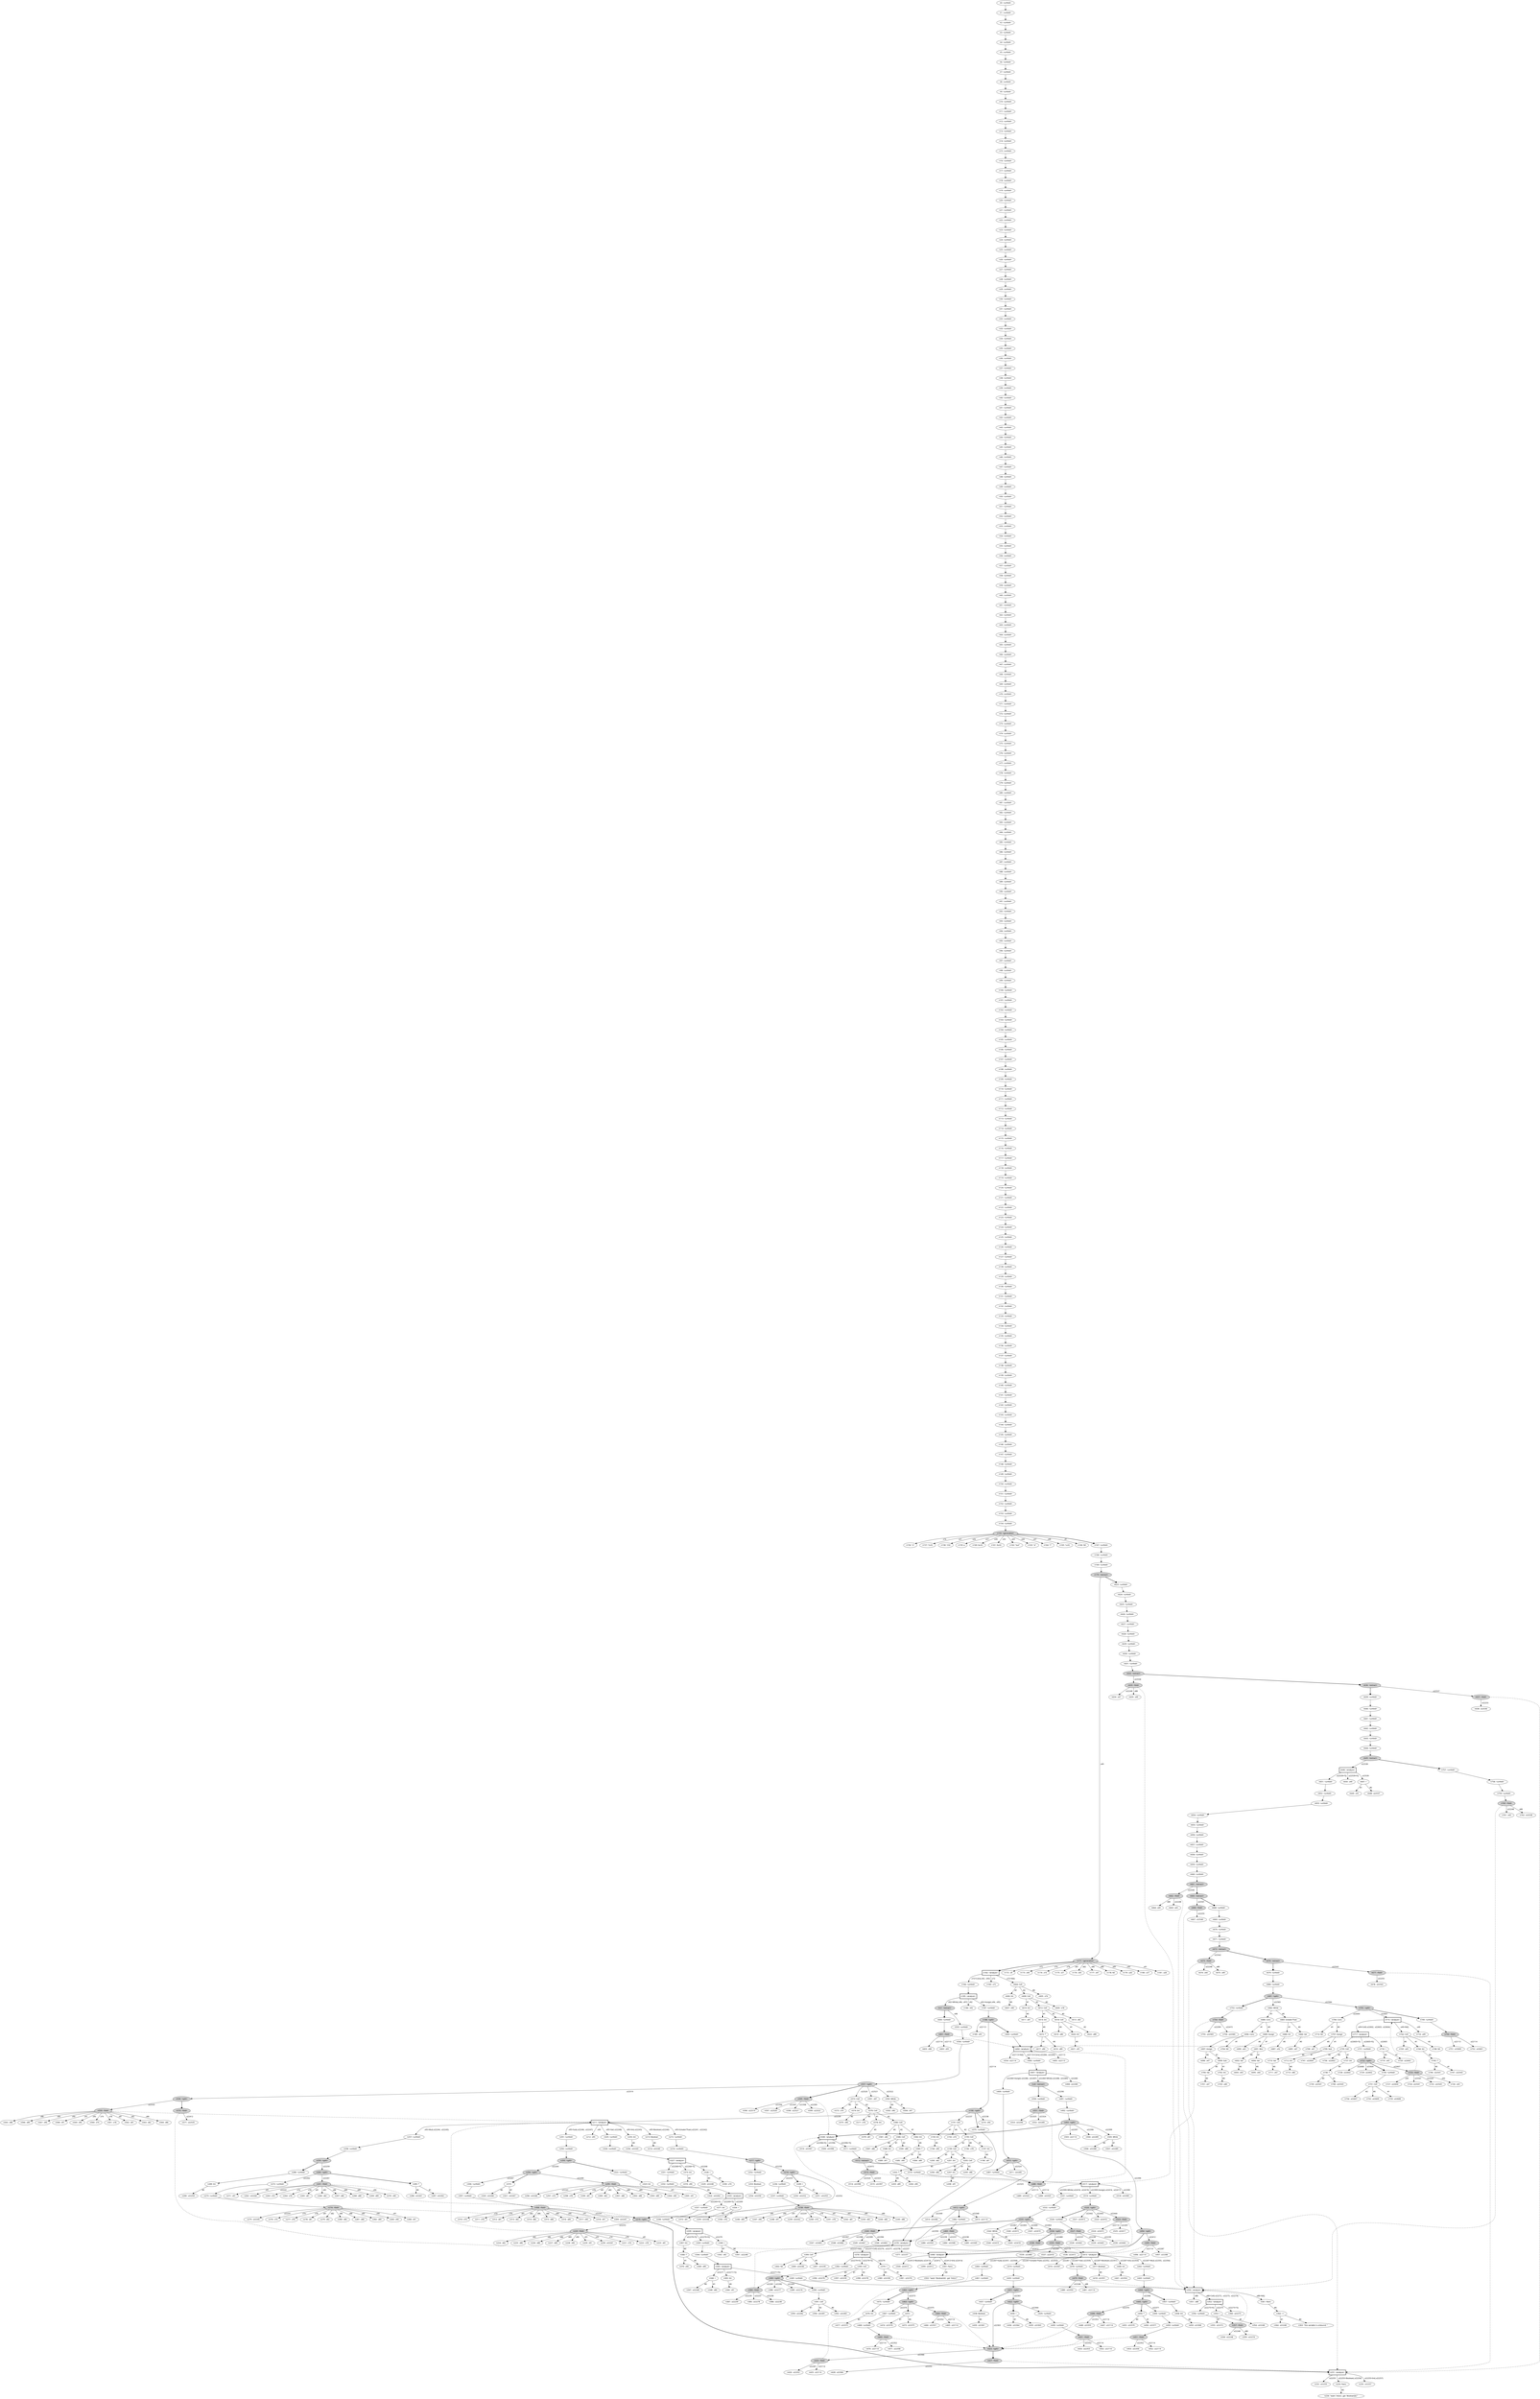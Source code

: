 digraph {
    node [fontname="bold helvetica"];
    edge [fontname="bold helvetica"];
    n0 [label="n0: <unfold>"];
    n1 [label="n1: <unfold>"];
    n0 -> n1;
    n2 [label="n2: <unfold>"];
    n1 -> n2;
    n3 [label="n3: <unfold>"];
    n2 -> n3;
    n4 [label="n4: <unfold>"];
    n3 -> n4;
    n5 [label="n5: <unfold>"];
    n4 -> n5;
    n6 [label="n6: <unfold>"];
    n5 -> n6;
    n7 [label="n7: <unfold>"];
    n6 -> n7;
    n8 [label="n8: <unfold>"];
    n7 -> n8;
    n9 [label="n9: <unfold>"];
    n8 -> n9;
    n10 [label="n10: <unfold>"];
    n9 -> n10;
    n11 [label="n11: <unfold>"];
    n10 -> n11;
    n12 [label="n12: <unfold>"];
    n11 -> n12;
    n13 [label="n13: <unfold>"];
    n12 -> n13;
    n14 [label="n14: <unfold>"];
    n13 -> n14;
    n15 [label="n15: <unfold>"];
    n14 -> n15;
    n16 [label="n16: <unfold>"];
    n15 -> n16;
    n17 [label="n17: <unfold>"];
    n16 -> n17;
    n18 [label="n18: <unfold>"];
    n17 -> n18;
    n19 [label="n19: <unfold>"];
    n18 -> n19;
    n20 [label="n20: <unfold>"];
    n19 -> n20;
    n21 [label="n21: <unfold>"];
    n20 -> n21;
    n22 [label="n22: <unfold>"];
    n21 -> n22;
    n23 [label="n23: <unfold>"];
    n22 -> n23;
    n24 [label="n24: <unfold>"];
    n23 -> n24;
    n25 [label="n25: <unfold>"];
    n24 -> n25;
    n26 [label="n26: <unfold>"];
    n25 -> n26;
    n27 [label="n27: <unfold>"];
    n26 -> n27;
    n28 [label="n28: <unfold>"];
    n27 -> n28;
    n29 [label="n29: <unfold>"];
    n28 -> n29;
    n30 [label="n30: <unfold>"];
    n29 -> n30;
    n31 [label="n31: <unfold>"];
    n30 -> n31;
    n32 [label="n32: <unfold>"];
    n31 -> n32;
    n33 [label="n33: <unfold>"];
    n32 -> n33;
    n34 [label="n34: <unfold>"];
    n33 -> n34;
    n35 [label="n35: <unfold>"];
    n34 -> n35;
    n36 [label="n36: <unfold>"];
    n35 -> n36;
    n37 [label="n37: <unfold>"];
    n36 -> n37;
    n38 [label="n38: <unfold>"];
    n37 -> n38;
    n39 [label="n39: <unfold>"];
    n38 -> n39;
    n40 [label="n40: <unfold>"];
    n39 -> n40;
    n41 [label="n41: <unfold>"];
    n40 -> n41;
    n42 [label="n42: <unfold>"];
    n41 -> n42;
    n43 [label="n43: <unfold>"];
    n42 -> n43;
    n44 [label="n44: <unfold>"];
    n43 -> n44;
    n45 [label="n45: <unfold>"];
    n44 -> n45;
    n46 [label="n46: <unfold>"];
    n45 -> n46;
    n47 [label="n47: <unfold>"];
    n46 -> n47;
    n48 [label="n48: <unfold>"];
    n47 -> n48;
    n49 [label="n49: <unfold>"];
    n48 -> n49;
    n50 [label="n50: <unfold>"];
    n49 -> n50;
    n51 [label="n51: <unfold>"];
    n50 -> n51;
    n52 [label="n52: <unfold>"];
    n51 -> n52;
    n53 [label="n53: <unfold>"];
    n52 -> n53;
    n54 [label="n54: <unfold>"];
    n53 -> n54;
    n55 [label="n55: <unfold>"];
    n54 -> n55;
    n56 [label="n56: <unfold>"];
    n55 -> n56;
    n57 [label="n57: <unfold>"];
    n56 -> n57;
    n58 [label="n58: <unfold>"];
    n57 -> n58;
    n59 [label="n59: <unfold>"];
    n58 -> n59;
    n60 [label="n60: <unfold>"];
    n59 -> n60;
    n61 [label="n61: <unfold>"];
    n60 -> n61;
    n62 [label="n62: <unfold>"];
    n61 -> n62;
    n63 [label="n63: <unfold>"];
    n62 -> n63;
    n64 [label="n64: <unfold>"];
    n63 -> n64;
    n65 [label="n65: <unfold>"];
    n64 -> n65;
    n66 [label="n66: <unfold>"];
    n65 -> n66;
    n67 [label="n67: <unfold>"];
    n66 -> n67;
    n68 [label="n68: <unfold>"];
    n67 -> n68;
    n69 [label="n69: <unfold>"];
    n68 -> n69;
    n70 [label="n70: <unfold>"];
    n69 -> n70;
    n71 [label="n71: <unfold>"];
    n70 -> n71;
    n72 [label="n72: <unfold>"];
    n71 -> n72;
    n73 [label="n73: <unfold>"];
    n72 -> n73;
    n74 [label="n74: <unfold>"];
    n73 -> n74;
    n75 [label="n75: <unfold>"];
    n74 -> n75;
    n76 [label="n76: <unfold>"];
    n75 -> n76;
    n77 [label="n77: <unfold>"];
    n76 -> n77;
    n78 [label="n78: <unfold>"];
    n77 -> n78;
    n79 [label="n79: <unfold>"];
    n78 -> n79;
    n80 [label="n80: <unfold>"];
    n79 -> n80;
    n81 [label="n81: <unfold>"];
    n80 -> n81;
    n82 [label="n82: <unfold>"];
    n81 -> n82;
    n83 [label="n83: <unfold>"];
    n82 -> n83;
    n84 [label="n84: <unfold>"];
    n83 -> n84;
    n85 [label="n85: <unfold>"];
    n84 -> n85;
    n86 [label="n86: <unfold>"];
    n85 -> n86;
    n87 [label="n87: <unfold>"];
    n86 -> n87;
    n88 [label="n88: <unfold>"];
    n87 -> n88;
    n89 [label="n89: <unfold>"];
    n88 -> n89;
    n90 [label="n90: <unfold>"];
    n89 -> n90;
    n91 [label="n91: <unfold>"];
    n90 -> n91;
    n92 [label="n92: <unfold>"];
    n91 -> n92;
    n93 [label="n93: <unfold>"];
    n92 -> n93;
    n94 [label="n94: <unfold>"];
    n93 -> n94;
    n95 [label="n95: <unfold>"];
    n94 -> n95;
    n96 [label="n96: <unfold>"];
    n95 -> n96;
    n97 [label="n97: <unfold>"];
    n96 -> n97;
    n98 [label="n98: <unfold>"];
    n97 -> n98;
    n99 [label="n99: <unfold>"];
    n98 -> n99;
    n100 [label="n100: <unfold>"];
    n99 -> n100;
    n101 [label="n101: <unfold>"];
    n100 -> n101;
    n102 [label="n102: <unfold>"];
    n101 -> n102;
    n103 [label="n103: <unfold>"];
    n102 -> n103;
    n104 [label="n104: <unfold>"];
    n103 -> n104;
    n105 [label="n105: <unfold>"];
    n104 -> n105;
    n106 [label="n106: <unfold>"];
    n105 -> n106;
    n107 [label="n107: <unfold>"];
    n106 -> n107;
    n108 [label="n108: <unfold>"];
    n107 -> n108;
    n109 [label="n109: <unfold>"];
    n108 -> n109;
    n110 [label="n110: <unfold>"];
    n109 -> n110;
    n111 [label="n111: <unfold>"];
    n110 -> n111;
    n112 [label="n112: <unfold>"];
    n111 -> n112;
    n113 [label="n113: <unfold>"];
    n112 -> n113;
    n114 [label="n114: <unfold>"];
    n113 -> n114;
    n115 [label="n115: <unfold>"];
    n114 -> n115;
    n116 [label="n116: <unfold>"];
    n115 -> n116;
    n117 [label="n117: <unfold>"];
    n116 -> n117;
    n118 [label="n118: <unfold>"];
    n117 -> n118;
    n119 [label="n119: <unfold>"];
    n118 -> n119;
    n120 [label="n120: <unfold>"];
    n119 -> n120;
    n121 [label="n121: <unfold>"];
    n120 -> n121;
    n122 [label="n122: <unfold>"];
    n121 -> n122;
    n123 [label="n123: <unfold>"];
    n122 -> n123;
    n124 [label="n124: <unfold>"];
    n123 -> n124;
    n125 [label="n125: <unfold>"];
    n124 -> n125;
    n126 [label="n126: <unfold>"];
    n125 -> n126;
    n127 [label="n127: <unfold>"];
    n126 -> n127;
    n128 [label="n128: <unfold>"];
    n127 -> n128;
    n129 [label="n129: <unfold>"];
    n128 -> n129;
    n130 [label="n130: <unfold>"];
    n129 -> n130;
    n131 [label="n131: <unfold>"];
    n130 -> n131;
    n132 [label="n132: <unfold>"];
    n131 -> n132;
    n133 [label="n133: <unfold>"];
    n132 -> n133;
    n134 [label="n134: <unfold>"];
    n133 -> n134;
    n135 [label="n135: <unfold>"];
    n134 -> n135;
    n136 [label="n136: <unfold>"];
    n135 -> n136;
    n137 [label="n137: <unfold>"];
    n136 -> n137;
    n138 [label="n138: <unfold>"];
    n137 -> n138;
    n139 [label="n139: <unfold>"];
    n138 -> n139;
    n140 [label="n140: <unfold>"];
    n139 -> n140;
    n141 [label="n141: <unfold>"];
    n140 -> n141;
    n142 [label="n142: <unfold>"];
    n141 -> n142;
    n143 [label="n143: <unfold>"];
    n142 -> n143;
    n144 [label="n144: <unfold>"];
    n143 -> n144;
    n145 [label="n145: <unfold>"];
    n144 -> n145;
    n146 [label="n146: <unfold>"];
    n145 -> n146;
    n147 [label="n147: <unfold>"];
    n146 -> n147;
    n148 [label="n148: <unfold>"];
    n147 -> n148;
    n149 [label="n149: <unfold>"];
    n148 -> n149;
    n150 [label="n150: <unfold>"];
    n149 -> n150;
    n151 [label="n151: <unfold>"];
    n150 -> n151;
    n152 [label="n152: <unfold>"];
    n151 -> n152;
    n153 [label="n153: <unfold>"];
    n152 -> n153;
    n154 [label="n154: <unfold>"];
    n153 -> n154;
    n155 [label="n155: <generalize>"] [style=filled];
    n154 -> n155;
    n156 [label="n156: \"x\""];
    n155 -> n156 [label=" .v16 "];
    n157 [label="n157: 7u32"];
    n155 -> n157 [label=" .v21 "];
    n158 [label="n158: 1i32"];
    n155 -> n158 [label=" .v26 "];
    n159 [label="n159: a"];
    n155 -> n159 [label=" .v27 "];
    n160 [label="n160: 6u32"];
    n155 -> n160 [label=" .v28 "];
    n161 [label="n161: 0u32"];
    n155 -> n161 [label=" .v32 "];
    n162 [label="n162: \"out\""];
    n155 -> n162 [label=" .v43 "];
    n163 [label="n163: \"a\""];
    n155 -> n163 [label=" .v44 "];
    n164 [label="n164: \"i\""];
    n155 -> n164 [label=" .v47 "];
    n165 [label="n165: 1u32"];
    n155 -> n165 [label=" .v48 "];
    n166 [label="n166: Nil"];
    n155 -> n166 [label=" .v9 "];
    n167 [label="n167: <unfold>"];
    n155 -> n167 [penwidth=1.7 arrowhead=dot];
    n168 [label="n168: <unfold>"];
    n167 -> n168;
    n169 [label="n169: <unfold>"];
    n168 -> n169;
    n170 [label="n170: <extract>"] [style=filled];
    n169 -> n170;
    n171 [label="n171: <generalize>"] [style=filled];
    n170 -> n171 [label=" .v49 "];
    n172 [label="n172: .v9"];
    n171 -> n172 [label=" .v72 "];
    n173 [label="n173: .v44"];
    n171 -> n173 [label=" .v74 "];
    n174 [label="n174: .v16"];
    n171 -> n174 [label=" .v78 "];
    n175 [label="n175: .v21"];
    n171 -> n175 [label=" .v81 "];
    n176 [label="n176: .v43"];
    n171 -> n176 [label=" .v82 "];
    n177 [label="n177: .v47"];
    n171 -> n177 [label=" .v86 "];
    n178 [label="n178: Nil"];
    n171 -> n178 [label=" .v88 "];
    n179 [label="n179: .v26"];
    n171 -> n179 [label=" .v89 "];
    n180 [label="n180: .v27"];
    n171 -> n180 [label=" .v90 "];
    n181 [label="n181: .v28"];
    n171 -> n181 [label=" .v91 "];
    n182 [label="n182: <analyze>"] [shape=box style=bold];
    n171 -> n182 [penwidth=1.7 arrowhead=dot];
    n183 [label="n183: .v72"];
    n182 -> n183 [label=" .v72 "];
    n184 [label="n184: <unfold>"];
    n182 -> n184 [label=" .v72=Cons(.v92, .v93) "];
    n185 [label="n185: <analyze>"] [shape=box style=bold];
    n184 -> n185;
    n186 [label="n186: .v92"];
    n185 -> n186 [label=" .v92 "];
    n187 [label="n187: <unfold>"];
    n185 -> n187 [label=" .v92=Assign(.v94, .v95) "];
    n188 [label="n188: <split>"] [style=filled];
    n187 -> n188;
    n189 [label="n189: .v93"];
    n188 -> n189 [label=" .v22113 "];
    n190 [label="n190: <split>"] [style=filled];
    n188 -> n190 [label=" .v22114 "];
    n191 [label="n191: Cell"];
    n190 -> n191 [label=" .v22237 "];
    n192 [label="n192: .v74"];
    n191 -> n192 [label=" #0 "];
    n193 [label="n193: Int"];
    n191 -> n193 [label=" #1 "];
    n194 [label="n194: .v90"];
    n193 -> n194 [label=" #0 "];
    n195 [label="n195: Cell"];
    n191 -> n195 [label=" #2 "];
    n196 [label="n196: .v78"];
    n195 -> n196 [label=" #0 "];
    n197 [label="n197: Int"];
    n195 -> n197 [label=" #1 "];
    n198 [label="n198: .v81"];
    n197 -> n198 [label=" #0 "];
    n199 [label="n199: Cell"];
    n195 -> n199 [label=" #2 "];
    n200 [label="n200: .v82"];
    n199 -> n200 [label=" #0 "];
    n201 [label="n201: Int"];
    n199 -> n201 [label=" #1 "];
    n202 [label="n202: *"];
    n201 -> n202 [label=" #0 "];
    n203 [label="n203: .v89"];
    n202 -> n203 [label=" #0 "];
    n204 [label="n204: .v90"];
    n202 -> n204 [label=" #1 "];
    n205 [label="n205: Cell"];
    n199 -> n205 [label=" #2 "];
    n206 [label="n206: .v86"];
    n205 -> n206 [label=" #0 "];
    n207 [label="n207: Int"];
    n205 -> n207 [label=" #1 "];
    n208 [label="n208: .v91"];
    n207 -> n208 [label=" #0 "];
    n209 [label="n209: .v88"];
    n205 -> n209 [label=" #2 "];
    n210 [label="n210: .v94"];
    n190 -> n210 [label=" .v22238 "];
    n211 [label="n211: <analyze>"] [shape=box style=bold];
    n190 -> n211 [label=" .v22239 "];
    n212 [label="n212: .v95"];
    n211 -> n212 [label=" .v95 "];
    n213 [label="n213: Boolean"];
    n211 -> n213 [label=" .v95=Boolean(.v22240) "];
    n214 [label="n214: .v22240"];
    n213 -> n214 [label=" #0 "];
    n215 [label="n215: <unfold>"];
    n211 -> n215 [label=" .v95=GreaterThan(.v22241, .v22242) "];
    n216 [label="n216: <unfold>"];
    n215 -> n216;
    n217 [label="n217: <split>"] [style=filled];
    n216 -> n217;
    n218 [label="n218: <split>"] [style=filled];
    n217 -> n218 [label=" .v22250 "];
    n219 [label="n219: <split>"] [style=filled];
    n218 -> n219 [label=" .v22252 "];
    n220 [label="n220: <fold>"] [style=filled];
    n219 -> n220 [label=" .v22255 "];
    n220 -> n211 [style=dashed];
    n221 [label="n221: .v74"];
    n220 -> n221 [label=" .v74 "];
    n222 [label="n222: .v78"];
    n220 -> n222 [label=" .v78 "];
    n223 [label="n223: .v81"];
    n220 -> n223 [label=" .v81 "];
    n224 [label="n224: .v82"];
    n220 -> n224 [label=" .v82 "];
    n225 [label="n225: .v86"];
    n220 -> n225 [label=" .v86 "];
    n226 [label="n226: .v88"];
    n220 -> n226 [label=" .v88 "];
    n227 [label="n227: .v89"];
    n220 -> n227 [label=" .v89 "];
    n228 [label="n228: .v90"];
    n220 -> n228 [label=" .v90 "];
    n229 [label="n229: .v91"];
    n220 -> n229 [label=" .v91 "];
    n230 [label="n230: .v22241"];
    n220 -> n230 [label=" .v95 "];
    n231 [label="n231: <analyze>"] [shape=box style=bold];
    n219 -> n231 [penwidth=1.7 arrowhead=dot];
    n232 [label="n232: .v22255"];
    n231 -> n232 [label=" .v22255 "];
    n233 [label="n233: Panic"];
    n231 -> n233 [label=" .v22255=Boolean(.v22256) "];
    n234 [label="n234: \"want `Int(n)`, got `Boolean(b)`\""];
    n233 -> n234 [label=" #0 "];
    n235 [label="n235: .v22257"];
    n231 -> n235 [label=" .v22255=Int(.v22257) "];
    n236 [label="n236: <unfold>"];
    n218 -> n236 [label=" .v22253 "];
    n237 [label="n237: <unfold>"];
    n236 -> n237;
    n238 [label="n238: <fold>"] [style=filled];
    n237 -> n238;
    n238 -> n219 [style=dashed];
    n239 [label="n239: .v22242"];
    n238 -> n239 [label=" .v22241 "];
    n240 [label="n240: .v74"];
    n238 -> n240 [label=" .v74 "];
    n241 [label="n241: .v78"];
    n238 -> n241 [label=" .v78 "];
    n242 [label="n242: .v81"];
    n238 -> n242 [label=" .v81 "];
    n243 [label="n243: .v82"];
    n238 -> n243 [label=" .v82 "];
    n244 [label="n244: .v86"];
    n238 -> n244 [label=" .v86 "];
    n245 [label="n245: .v88"];
    n238 -> n245 [label=" .v88 "];
    n246 [label="n246: .v89"];
    n238 -> n246 [label=" .v89 "];
    n247 [label="n247: .v90"];
    n238 -> n247 [label=" .v90 "];
    n248 [label="n248: .v91"];
    n238 -> n248 [label=" .v91 "];
    n249 [label="n249: >"];
    n218 -> n249 [penwidth=1.7 arrowhead=dot];
    n250 [label="n250: .v22252"];
    n249 -> n250 [label=" #0 "];
    n251 [label="n251: .v22253"];
    n249 -> n251 [label=" #1 "];
    n252 [label="n252: <unfold>"];
    n217 -> n252 [penwidth=1.7 arrowhead=dot];
    n253 [label="n253: Boolean"];
    n252 -> n253;
    n254 [label="n254: .v22250"];
    n253 -> n254 [label=" #0 "];
    n255 [label="n255: Int"];
    n211 -> n255 [label=" .v95=Int(.v22243) "];
    n256 [label="n256: .v22243"];
    n255 -> n256 [label=" #0 "];
    n257 [label="n257: <unfold>"];
    n211 -> n257 [label=" .v95=Mul(.v22244, .v22245) "];
    n258 [label="n258: <unfold>"];
    n257 -> n258;
    n259 [label="n259: <split>"] [style=filled];
    n258 -> n259;
    n260 [label="n260: <split>"] [style=filled];
    n259 -> n260 [label=" .v22259 "];
    n261 [label="n261: <fold>"] [style=filled];
    n260 -> n261 [label=" .v22261 "];
    n261 -> n219 [style=dashed];
    n262 [label="n262: .v22244"];
    n261 -> n262 [label=" .v22241 "];
    n263 [label="n263: .v74"];
    n261 -> n263 [label=" .v74 "];
    n264 [label="n264: .v78"];
    n261 -> n264 [label=" .v78 "];
    n265 [label="n265: .v81"];
    n261 -> n265 [label=" .v81 "];
    n266 [label="n266: .v82"];
    n261 -> n266 [label=" .v82 "];
    n267 [label="n267: .v86"];
    n261 -> n267 [label=" .v86 "];
    n268 [label="n268: .v88"];
    n261 -> n268 [label=" .v88 "];
    n269 [label="n269: .v89"];
    n261 -> n269 [label=" .v89 "];
    n270 [label="n270: .v90"];
    n261 -> n270 [label=" .v90 "];
    n271 [label="n271: .v91"];
    n261 -> n271 [label=" .v91 "];
    n272 [label="n272: <unfold>"];
    n260 -> n272 [label=" .v22262 "];
    n273 [label="n273: <unfold>"];
    n272 -> n273;
    n274 [label="n274: <fold>"] [style=filled];
    n273 -> n274;
    n274 -> n219 [style=dashed];
    n275 [label="n275: .v22245"];
    n274 -> n275 [label=" .v22241 "];
    n276 [label="n276: .v74"];
    n274 -> n276 [label=" .v74 "];
    n277 [label="n277: .v78"];
    n274 -> n277 [label=" .v78 "];
    n278 [label="n278: .v81"];
    n274 -> n278 [label=" .v81 "];
    n279 [label="n279: .v82"];
    n274 -> n279 [label=" .v82 "];
    n280 [label="n280: .v86"];
    n274 -> n280 [label=" .v86 "];
    n281 [label="n281: .v88"];
    n274 -> n281 [label=" .v88 "];
    n282 [label="n282: .v89"];
    n274 -> n282 [label=" .v89 "];
    n283 [label="n283: .v90"];
    n274 -> n283 [label=" .v90 "];
    n284 [label="n284: .v91"];
    n274 -> n284 [label=" .v91 "];
    n285 [label="n285: *"];
    n260 -> n285 [penwidth=1.7 arrowhead=dot];
    n286 [label="n286: .v22261"];
    n285 -> n286 [label=" #0 "];
    n287 [label="n287: .v22262"];
    n285 -> n287 [label=" #1 "];
    n288 [label="n288: <unfold>"];
    n259 -> n288 [penwidth=1.7 arrowhead=dot];
    n289 [label="n289: Int"];
    n288 -> n289;
    n290 [label="n290: .v22259"];
    n289 -> n290 [label=" #0 "];
    n291 [label="n291: <unfold>"];
    n211 -> n291 [label=" .v95=Sub(.v22246, .v22247) "];
    n292 [label="n292: <unfold>"];
    n291 -> n292;
    n293 [label="n293: <split>"] [style=filled];
    n292 -> n293;
    n294 [label="n294: <split>"] [style=filled];
    n293 -> n294 [label=" .v22264 "];
    n295 [label="n295: <fold>"] [style=filled];
    n294 -> n295 [label=" .v22266 "];
    n295 -> n219 [style=dashed];
    n296 [label="n296: .v22246"];
    n295 -> n296 [label=" .v22241 "];
    n297 [label="n297: .v74"];
    n295 -> n297 [label=" .v74 "];
    n298 [label="n298: .v78"];
    n295 -> n298 [label=" .v78 "];
    n299 [label="n299: .v81"];
    n295 -> n299 [label=" .v81 "];
    n300 [label="n300: .v82"];
    n295 -> n300 [label=" .v82 "];
    n301 [label="n301: .v86"];
    n295 -> n301 [label=" .v86 "];
    n302 [label="n302: .v88"];
    n295 -> n302 [label=" .v88 "];
    n303 [label="n303: .v89"];
    n295 -> n303 [label=" .v89 "];
    n304 [label="n304: .v90"];
    n295 -> n304 [label=" .v90 "];
    n305 [label="n305: .v91"];
    n295 -> n305 [label=" .v91 "];
    n306 [label="n306: <unfold>"];
    n294 -> n306 [label=" .v22267 "];
    n307 [label="n307: <unfold>"];
    n306 -> n307;
    n308 [label="n308: <fold>"] [style=filled];
    n307 -> n308;
    n308 -> n219 [style=dashed];
    n309 [label="n309: .v22247"];
    n308 -> n309 [label=" .v22241 "];
    n310 [label="n310: .v74"];
    n308 -> n310 [label=" .v74 "];
    n311 [label="n311: .v78"];
    n308 -> n311 [label=" .v78 "];
    n312 [label="n312: .v81"];
    n308 -> n312 [label=" .v81 "];
    n313 [label="n313: .v82"];
    n308 -> n313 [label=" .v82 "];
    n314 [label="n314: .v86"];
    n308 -> n314 [label=" .v86 "];
    n315 [label="n315: .v88"];
    n308 -> n315 [label=" .v88 "];
    n316 [label="n316: .v89"];
    n308 -> n316 [label=" .v89 "];
    n317 [label="n317: .v90"];
    n308 -> n317 [label=" .v90 "];
    n318 [label="n318: .v91"];
    n308 -> n318 [label=" .v91 "];
    n319 [label="n319: -"];
    n294 -> n319 [penwidth=1.7 arrowhead=dot];
    n320 [label="n320: .v22266"];
    n319 -> n320 [label=" #0 "];
    n321 [label="n321: .v22267"];
    n319 -> n321 [label=" #1 "];
    n322 [label="n322: <unfold>"];
    n293 -> n322 [penwidth=1.7 arrowhead=dot];
    n323 [label="n323: Int"];
    n322 -> n323;
    n324 [label="n324: .v22264"];
    n323 -> n324 [label=" #0 "];
    n325 [label="n325: <unfold>"];
    n211 -> n325 [label=" .v95=Var(.v22248) "];
    n326 [label="n326: <unfold>"];
    n325 -> n326;
    n327 [label="n327: <analyze>"] [shape=box style=bold];
    n326 -> n327;
    n328 [label="n328: ="];
    n327 -> n328 [label=" .v22268 "];
    n329 [label="n329: .v22248"];
    n328 -> n329 [label=" #0 "];
    n330 [label="n330: .v74"];
    n328 -> n330 [label=" #1 "];
    n331 [label="n331: <unfold>"];
    n327 -> n331 [label=" .v22268=F() "];
    n332 [label="n332: <unfold>"];
    n331 -> n332;
    n333 [label="n333: <analyze>"] [shape=box style=bold];
    n332 -> n333;
    n334 [label="n334: ="];
    n333 -> n334 [label=" .v22269 "];
    n335 [label="n335: .v22248"];
    n334 -> n335 [label=" #0 "];
    n336 [label="n336: .v78"];
    n334 -> n336 [label=" #1 "];
    n337 [label="n337: <unfold>"];
    n333 -> n337 [label=" .v22269=F() "];
    n338 [label="n338: <unfold>"];
    n337 -> n338;
    n339 [label="n339: <analyze>"] [shape=box style=bold];
    n338 -> n339;
    n340 [label="n340: ="];
    n339 -> n340 [label=" .v22270 "];
    n341 [label="n341: .v22248"];
    n340 -> n341 [label=" #0 "];
    n342 [label="n342: .v82"];
    n340 -> n342 [label=" #1 "];
    n343 [label="n343: <unfold>"];
    n339 -> n343 [label=" .v22270=F() "];
    n344 [label="n344: <unfold>"];
    n343 -> n344;
    n345 [label="n345: <analyze>"] [shape=box style=bold];
    n344 -> n345;
    n346 [label="n346: ="];
    n345 -> n346 [label=" .v22271 "];
    n347 [label="n347: .v22248"];
    n346 -> n347 [label=" #0 "];
    n348 [label="n348: .v86"];
    n346 -> n348 [label=" #1 "];
    n349 [label="n349: <unfold>"];
    n345 -> n349 [label=" .v22271=F() "];
    n350 [label="n350: <analyze>"] [shape=box style=bold];
    n349 -> n350;
    n351 [label="n351: .v88"];
    n350 -> n351 [label=" .v88 "];
    n352 [label="n352: <analyze>"] [shape=box style=bold];
    n350 -> n352 [label=" .v88=Cell(.v22272, .v22273, .v22274) "];
    n353 [label="n353: ="];
    n352 -> n353 [label=" .v22275 "];
    n354 [label="n354: .v22248"];
    n353 -> n354 [label=" #0 "];
    n355 [label="n355: .v22272"];
    n353 -> n355 [label=" #1 "];
    n356 [label="n356: <unfold>"];
    n352 -> n356 [label=" .v22275=F() "];
    n357 [label="n357: <fold>"] [style=filled];
    n356 -> n357;
    n357 -> n350 [style=dashed];
    n358 [label="n358: .v22248"];
    n357 -> n358 [label=" .v22248 "];
    n359 [label="n359: .v22274"];
    n357 -> n359 [label=" .v88 "];
    n360 [label="n360: .v22273"];
    n352 -> n360 [label=" .v22275=T() "];
    n361 [label="n361: Panic"];
    n350 -> n361 [label=" .v88=Nil() "];
    n362 [label="n362: ++"];
    n361 -> n362 [label=" #0 "];
    n363 [label="n363: \"the variable is unbound: \""];
    n362 -> n363 [label=" #0 "];
    n364 [label="n364: .v22248"];
    n362 -> n364 [label=" #1 "];
    n365 [label="n365: Int"];
    n345 -> n365 [label=" .v22271=T() "];
    n366 [label="n366: .v91"];
    n365 -> n366 [label=" #0 "];
    n367 [label="n367: Int"];
    n339 -> n367 [label=" .v22270=T() "];
    n368 [label="n368: *"];
    n367 -> n368 [label=" #0 "];
    n369 [label="n369: .v89"];
    n368 -> n369 [label=" #0 "];
    n370 [label="n370: .v90"];
    n368 -> n370 [label=" #1 "];
    n371 [label="n371: Int"];
    n333 -> n371 [label=" .v22269=T() "];
    n372 [label="n372: .v81"];
    n371 -> n372 [label=" #0 "];
    n373 [label="n373: Int"];
    n327 -> n373 [label=" .v22268=T() "];
    n374 [label="n374: .v90"];
    n373 -> n374 [label=" #0 "];
    n375 [label="n375: <unfold>"];
    n190 -> n375 [penwidth=1.7 arrowhead=dot];
    n376 [label="n376: <analyze>"] [shape=box style=bold];
    n375 -> n376;
    n377 [label="n377: .v22237"];
    n376 -> n377 [label=" .v22237 "];
    n378 [label="n378: <analyze>"] [shape=box style=bold];
    n376 -> n378 [label=" .v22237=Cell(.v22276, .v22277, .v22278) "];
    n379 [label="n379: ="];
    n378 -> n379 [label=" .v22279 "];
    n380 [label="n380: .v22238"];
    n379 -> n380 [label=" #0 "];
    n381 [label="n381: .v22276"];
    n379 -> n381 [label=" #1 "];
    n382 [label="n382: <unfold>"];
    n378 -> n382 [label=" .v22279=F() "];
    n383 [label="n383: <split>"] [style=filled];
    n382 -> n383;
    n384 [label="n384: <fold>"] [style=filled];
    n383 -> n384 [label=" .v22281 "];
    n384 -> n376 [style=dashed];
    n385 [label="n385: .v22278"];
    n384 -> n385 [label=" .v22237 "];
    n386 [label="n386: .v22238"];
    n384 -> n386 [label=" .v22238 "];
    n387 [label="n387: .v22239"];
    n384 -> n387 [label=" .v22239 "];
    n388 [label="n388: .v22277"];
    n383 -> n388 [label=" .v22282 "];
    n389 [label="n389: .v22276"];
    n383 -> n389 [label=" .v22283 "];
    n390 [label="n390: <unfold>"];
    n383 -> n390 [penwidth=1.7 arrowhead=dot];
    n391 [label="n391: Cell"];
    n390 -> n391;
    n392 [label="n392: .v22283"];
    n391 -> n392 [label=" #0 "];
    n393 [label="n393: .v22282"];
    n391 -> n393 [label=" #1 "];
    n394 [label="n394: .v22281"];
    n391 -> n394 [label=" #2 "];
    n395 [label="n395: Cell"];
    n378 -> n395 [label=" .v22279=T() "];
    n396 [label="n396: .v22276"];
    n395 -> n396 [label=" #0 "];
    n397 [label="n397: .v22239"];
    n395 -> n397 [label=" #1 "];
    n398 [label="n398: .v22278"];
    n395 -> n398 [label=" #2 "];
    n399 [label="n399: Cell"];
    n376 -> n399 [label=" .v22237=Nil() "];
    n400 [label="n400: .v22238"];
    n399 -> n400 [label=" #0 "];
    n401 [label="n401: .v22239"];
    n399 -> n401 [label=" #1 "];
    n402 [label="n402: Nil"];
    n399 -> n402 [label=" #2 "];
    n403 [label="n403: <unfold>"];
    n188 -> n403 [penwidth=1.7 arrowhead=dot];
    n404 [label="n404: <analyze>"] [shape=box style=bold];
    n403 -> n404;
    n405 [label="n405: .v22113"];
    n404 -> n405 [label=" .v22113 "];
    n406 [label="n406: <unfold>"];
    n404 -> n406 [label=" .v22113=Cons(.v22284, .v22285) "];
    n407 [label="n407: <analyze>"] [shape=box style=bold];
    n406 -> n407;
    n408 [label="n408: .v22284"];
    n407 -> n408 [label=" .v22284 "];
    n409 [label="n409: <unfold>"];
    n407 -> n409 [label=" .v22284=Assign(.v22286, .v22287) "];
    n410 [label="n410: <split>"] [style=filled];
    n409 -> n410;
    n411 [label="n411: .v22285"];
    n410 -> n411 [label=" .v22324 "];
    n412 [label="n412: <split>"] [style=filled];
    n410 -> n412 [label=" .v22325 "];
    n413 [label="n413: .v22114"];
    n412 -> n413 [label=" .v22348 "];
    n414 [label="n414: .v22286"];
    n412 -> n414 [label=" .v22349 "];
    n415 [label="n415: <analyze>"] [shape=box style=bold];
    n412 -> n415 [label=" .v22350 "];
    n416 [label="n416: .v22287"];
    n415 -> n416 [label=" .v22287 "];
    n417 [label="n417: Boolean"];
    n415 -> n417 [label=" .v22287=Boolean(.v22351) "];
    n418 [label="n418: .v22351"];
    n417 -> n418 [label=" #0 "];
    n419 [label="n419: <unfold>"];
    n415 -> n419 [label=" .v22287=GreaterThan(.v22352, .v22353) "];
    n420 [label="n420: <unfold>"];
    n419 -> n420;
    n421 [label="n421: <split>"] [style=filled];
    n420 -> n421;
    n422 [label="n422: <split>"] [style=filled];
    n421 -> n422 [label=" .v22361 "];
    n423 [label="n423: <split>"] [style=filled];
    n422 -> n423 [label=" .v22363 "];
    n424 [label="n424: <fold>"] [style=filled];
    n423 -> n424 [label=" .v22366 "];
    n424 -> n415 [style=dashed];
    n425 [label="n425: .v22114"];
    n424 -> n425 [label=" .v22114 "];
    n426 [label="n426: .v22352"];
    n424 -> n426 [label=" .v22287 "];
    n427 [label="n427: <fold>"] [style=filled];
    n423 -> n427 [penwidth=1.7 arrowhead=dot];
    n427 -> n231 [style=dashed];
    n428 [label="n428: .v22366"];
    n427 -> n428 [label=" .v22255 "];
    n429 [label="n429: <unfold>"];
    n422 -> n429 [label=" .v22364 "];
    n430 [label="n430: <unfold>"];
    n429 -> n430;
    n431 [label="n431: <fold>"] [style=filled];
    n430 -> n431;
    n431 -> n423 [style=dashed];
    n432 [label="n432: .v22114"];
    n431 -> n432 [label=" .v22114 "];
    n433 [label="n433: .v22353"];
    n431 -> n433 [label=" .v22352 "];
    n434 [label="n434: >"];
    n422 -> n434 [penwidth=1.7 arrowhead=dot];
    n435 [label="n435: .v22363"];
    n434 -> n435 [label=" #0 "];
    n436 [label="n436: .v22364"];
    n434 -> n436 [label=" #1 "];
    n437 [label="n437: <unfold>"];
    n421 -> n437 [penwidth=1.7 arrowhead=dot];
    n438 [label="n438: Boolean"];
    n437 -> n438;
    n439 [label="n439: .v22361"];
    n438 -> n439 [label=" #0 "];
    n440 [label="n440: Int"];
    n415 -> n440 [label=" .v22287=Int(.v22354) "];
    n441 [label="n441: .v22354"];
    n440 -> n441 [label=" #0 "];
    n442 [label="n442: <unfold>"];
    n415 -> n442 [label=" .v22287=Mul(.v22355, .v22356) "];
    n443 [label="n443: <unfold>"];
    n442 -> n443;
    n444 [label="n444: <split>"] [style=filled];
    n443 -> n444;
    n445 [label="n445: <split>"] [style=filled];
    n444 -> n445 [label=" .v22368 "];
    n446 [label="n446: <fold>"] [style=filled];
    n445 -> n446 [label=" .v22370 "];
    n446 -> n423 [style=dashed];
    n447 [label="n447: .v22114"];
    n446 -> n447 [label=" .v22114 "];
    n448 [label="n448: .v22355"];
    n446 -> n448 [label=" .v22352 "];
    n449 [label="n449: <unfold>"];
    n445 -> n449 [label=" .v22371 "];
    n450 [label="n450: <unfold>"];
    n449 -> n450;
    n451 [label="n451: <fold>"] [style=filled];
    n450 -> n451;
    n451 -> n423 [style=dashed];
    n452 [label="n452: .v22114"];
    n451 -> n452 [label=" .v22114 "];
    n453 [label="n453: .v22356"];
    n451 -> n453 [label=" .v22352 "];
    n454 [label="n454: *"];
    n445 -> n454 [penwidth=1.7 arrowhead=dot];
    n455 [label="n455: .v22370"];
    n454 -> n455 [label=" #0 "];
    n456 [label="n456: .v22371"];
    n454 -> n456 [label=" #1 "];
    n457 [label="n457: <unfold>"];
    n444 -> n457 [penwidth=1.7 arrowhead=dot];
    n458 [label="n458: Int"];
    n457 -> n458;
    n459 [label="n459: .v22368"];
    n458 -> n459 [label=" #0 "];
    n460 [label="n460: <unfold>"];
    n415 -> n460 [label=" .v22287=Sub(.v22357, .v22358) "];
    n461 [label="n461: <unfold>"];
    n460 -> n461;
    n462 [label="n462: <split>"] [style=filled];
    n461 -> n462;
    n463 [label="n463: <split>"] [style=filled];
    n462 -> n463 [label=" .v22373 "];
    n464 [label="n464: <fold>"] [style=filled];
    n463 -> n464 [label=" .v22375 "];
    n464 -> n423 [style=dashed];
    n465 [label="n465: .v22114"];
    n464 -> n465 [label=" .v22114 "];
    n466 [label="n466: .v22357"];
    n464 -> n466 [label=" .v22352 "];
    n467 [label="n467: <unfold>"];
    n463 -> n467 [label=" .v22376 "];
    n468 [label="n468: <unfold>"];
    n467 -> n468;
    n469 [label="n469: <fold>"] [style=filled];
    n468 -> n469;
    n469 -> n423 [style=dashed];
    n470 [label="n470: .v22114"];
    n469 -> n470 [label=" .v22114 "];
    n471 [label="n471: .v22358"];
    n469 -> n471 [label=" .v22352 "];
    n472 [label="n472: -"];
    n463 -> n472 [penwidth=1.7 arrowhead=dot];
    n473 [label="n473: .v22375"];
    n472 -> n473 [label=" #0 "];
    n474 [label="n474: .v22376"];
    n472 -> n474 [label=" #1 "];
    n475 [label="n475: <unfold>"];
    n462 -> n475 [penwidth=1.7 arrowhead=dot];
    n476 [label="n476: Int"];
    n475 -> n476;
    n477 [label="n477: .v22373"];
    n476 -> n477 [label=" #0 "];
    n478 [label="n478: <unfold>"];
    n415 -> n478 [label=" .v22287=Var(.v22359) "];
    n479 [label="n479: <fold>"] [style=filled];
    n478 -> n479;
    n479 -> n350 [style=dashed];
    n480 [label="n480: .v22359"];
    n479 -> n480 [label=" .v22248 "];
    n481 [label="n481: .v22114"];
    n479 -> n481 [label=" .v88 "];
    n482 [label="n482: <unfold>"];
    n412 -> n482 [penwidth=1.7 arrowhead=dot];
    n483 [label="n483: <fold>"] [style=filled];
    n482 -> n483;
    n483 -> n376 [style=dashed];
    n484 [label="n484: .v22348"];
    n483 -> n484 [label=" .v22237 "];
    n485 [label="n485: .v22349"];
    n483 -> n485 [label=" .v22238 "];
    n486 [label="n486: .v22350"];
    n483 -> n486 [label=" .v22239 "];
    n487 [label="n487: <unfold>"];
    n410 -> n487 [penwidth=1.7 arrowhead=dot];
    n488 [label="n488: <fold>"] [style=filled];
    n487 -> n488;
    n488 -> n404 [style=dashed];
    n489 [label="n489: .v22324"];
    n488 -> n489 [label=" .v22113 "];
    n490 [label="n490: .v22325"];
    n488 -> n490 [label=" .v22114 "];
    inv0 [label="inv0: <extract>"] [style=filled];
    n407 -> inv0 [label=" .v22284=While(.v22288, .v22289) "];
    n491 [label="n491: <unfold>"];
    inv0 -> n491 [label=" .v22290 "];
    n492 [label="n492: <unfold>"];
    n491 -> n492;
    n493 [label="n493: <split>"] [style=filled];
    n492 -> n493;
    n494 [label="n494: <split>"] [style=filled];
    n493 -> n494 [label=" .v22396 "];
    n495 [label="n495: <fold>"] [style=filled];
    n494 -> n495 [label=" .v22412 "];
    n495 -> n415 [style=dashed];
    n496 [label="n496: .v22114"];
    n495 -> n496 [label=" .v22114 "];
    n497 [label="n497: .v22288"];
    n495 -> n497 [label=" .v22287 "];
    n498 [label="n498: <analyze>"] [shape=box style=bold];
    n494 -> n498 [penwidth=1.7 arrowhead=dot];
    n499 [label="n499: .v22412"];
    n498 -> n499 [label=" .v22412 "];
    n500 [label="n500: .v22413"];
    n498 -> n500 [label=" .v22412=Boolean(.v22413) "];
    n501 [label="n501: Panic"];
    n498 -> n501 [label=" .v22412=Int(.v22414) "];
    n502 [label="n502: \"want `Boolean(b)`, got `Int(n)`\""];
    n501 -> n502 [label=" #0 "];
    n503 [label="n503: .v22114"];
    n493 -> n503 [label=" .v22397 "];
    n504 [label="n504: .v22289"];
    n493 -> n504 [label=" .v22398 "];
    n505 [label="n505: While"];
    n493 -> n505 [label=" .v22399 "];
    n506 [label="n506: .v22288"];
    n505 -> n506 [label=" #0 "];
    n507 [label="n507: .v22289"];
    n505 -> n507 [label=" #1 "];
    n508 [label="n508: <analyze>"] [shape=box style=bold];
    n493 -> n508 [penwidth=1.7 arrowhead=dot];
    n509 [label="n509: .v22396"];
    n508 -> n509 [label=" .v22396 "];
    n510 [label="n510: .v22397"];
    n508 -> n510 [label=" .v22396=F() "];
    n511 [label="n511: <unfold>"];
    n508 -> n511 [label=" .v22396=T() "];
    n512 [label="n512: <extract>"] [style=filled];
    n511 -> n512;
    n513 [label="n513: <fold>"] [style=filled];
    n512 -> n513 [label=" .v22415 "];
    n513 -> n488 [style=dashed];
    n514 [label="n514: .v22398"];
    n513 -> n514 [label=" .v22324 "];
    n515 [label="n515: .v22397"];
    n513 -> n515 [label=" .v22325 "];
    n516 [label="n516: <unfold>"];
    n512 -> n516 [penwidth=1.7 arrowhead=dot];
    n517 [label="n517: <analyze>"] [shape=box style=bold];
    n516 -> n517;
    n518 [label="n518: .v22399"];
    n517 -> n518 [label=" .v22399 "];
    n519 [label="n519: <unfold>"];
    n517 -> n519 [label=" .v22399=Assign(.v22416, .v22417) "];
    n520 [label="n520: <split>"] [style=filled];
    n519 -> n520;
    n521 [label="n521: .v22415"];
    n520 -> n521 [label=" .v22442 "];
    n522 [label="n522: .v22416"];
    n520 -> n522 [label=" .v22443 "];
    n523 [label="n523: <fold>"] [style=filled];
    n520 -> n523 [label=" .v22444 "];
    n523 -> n415 [style=dashed];
    n524 [label="n524: .v22415"];
    n523 -> n524 [label=" .v22114 "];
    n525 [label="n525: .v22417"];
    n523 -> n525 [label=" .v22287 "];
    n526 [label="n526: <unfold>"];
    n520 -> n526 [penwidth=1.7 arrowhead=dot];
    n527 [label="n527: <fold>"] [style=filled];
    n526 -> n527;
    n527 -> n376 [style=dashed];
    n528 [label="n528: .v22442"];
    n527 -> n528 [label=" .v22237 "];
    n529 [label="n529: .v22443"];
    n527 -> n529 [label=" .v22238 "];
    n530 [label="n530: .v22444"];
    n527 -> n530 [label=" .v22239 "];
    n531 [label="n531: <unfold>"];
    n517 -> n531 [label=" .v22399=While(.v22418, .v22419) "];
    n532 [label="n532: <unfold>"];
    n531 -> n532;
    n533 [label="n533: <split>"] [style=filled];
    n532 -> n533;
    n534 [label="n534: <split>"] [style=filled];
    n533 -> n534 [label=" .v22464 "];
    n535 [label="n535: <fold>"] [style=filled];
    n534 -> n535 [label=" .v22480 "];
    n535 -> n415 [style=dashed];
    n536 [label="n536: .v22415"];
    n535 -> n536 [label=" .v22114 "];
    n537 [label="n537: .v22418"];
    n535 -> n537 [label=" .v22287 "];
    n538 [label="n538: <fold>"] [style=filled];
    n534 -> n538 [penwidth=1.7 arrowhead=dot];
    n538 -> n498 [style=dashed];
    n539 [label="n539: .v22480"];
    n538 -> n539 [label=" .v22412 "];
    n540 [label="n540: .v22415"];
    n533 -> n540 [label=" .v22465 "];
    n541 [label="n541: .v22419"];
    n533 -> n541 [label=" .v22466 "];
    n542 [label="n542: While"];
    n533 -> n542 [label=" .v22467 "];
    n543 [label="n543: .v22418"];
    n542 -> n543 [label=" #0 "];
    n544 [label="n544: .v22419"];
    n542 -> n544 [label=" #1 "];
    n545 [label="n545: <fold>"] [style=filled];
    n533 -> n545 [penwidth=1.7 arrowhead=dot];
    n545 -> n508 [style=dashed];
    n546 [label="n546: .v22464"];
    n545 -> n546 [label=" .v22396 "];
    n547 [label="n547: .v22465"];
    n545 -> n547 [label=" .v22397 "];
    n548 [label="n548: .v22466"];
    n545 -> n548 [label=" .v22398 "];
    n549 [label="n549: .v22467"];
    n545 -> n549 [label=" .v22399 "];
    n550 [label="n550: <unfold>"];
    inv0 -> n550 [penwidth=1.7 arrowhead=dot];
    n551 [label="n551: <fold>"] [style=filled];
    n550 -> n551;
    n551 -> n488 [style=dashed];
    n552 [label="n552: .v22285"];
    n551 -> n552 [label=" .v22324 "];
    n553 [label="n553: .v22290"];
    n551 -> n553 [label=" .v22325 "];
    n554 [label="n554: .v22114"];
    n404 -> n554 [label=" .v22113=Nil() "];
    inv1 [label="inv1: <extract>"] [style=filled];
    n185 -> inv1 [label=" .v92=While(.v96, .v97) "];
    n555 [label="n555: <unfold>"];
    inv1 -> n555 [label=" .v98 "];
    n556 [label="n556: <unfold>"];
    n555 -> n556;
    n557 [label="n557: <split>"] [style=filled];
    n556 -> n557;
    n558 [label="n558: <split>"] [style=filled];
    n557 -> n558 [label=" .v22519 "];
    n559 [label="n559: <fold>"] [style=filled];
    n558 -> n559 [label=" .v22535 "];
    n559 -> n211 [style=dashed];
    n560 [label="n560: .v74"];
    n559 -> n560 [label=" .v74 "];
    n561 [label="n561: .v78"];
    n559 -> n561 [label=" .v78 "];
    n562 [label="n562: .v81"];
    n559 -> n562 [label=" .v81 "];
    n563 [label="n563: .v82"];
    n559 -> n563 [label=" .v82 "];
    n564 [label="n564: .v86"];
    n559 -> n564 [label=" .v86 "];
    n565 [label="n565: .v88"];
    n559 -> n565 [label=" .v88 "];
    n566 [label="n566: .v89"];
    n559 -> n566 [label=" .v89 "];
    n567 [label="n567: .v90"];
    n559 -> n567 [label=" .v90 "];
    n568 [label="n568: .v91"];
    n559 -> n568 [label=" .v91 "];
    n569 [label="n569: .v96"];
    n559 -> n569 [label=" .v95 "];
    n570 [label="n570: <fold>"] [style=filled];
    n558 -> n570 [penwidth=1.7 arrowhead=dot];
    n570 -> n498 [style=dashed];
    n571 [label="n571: .v22535"];
    n570 -> n571 [label=" .v22412 "];
    n572 [label="n572: Cell"];
    n557 -> n572 [label=" .v22520 "];
    n573 [label="n573: .v74"];
    n572 -> n573 [label=" #0 "];
    n574 [label="n574: Int"];
    n572 -> n574 [label=" #1 "];
    n575 [label="n575: .v90"];
    n574 -> n575 [label=" #0 "];
    n576 [label="n576: Cell"];
    n572 -> n576 [label=" #2 "];
    n577 [label="n577: .v78"];
    n576 -> n577 [label=" #0 "];
    n578 [label="n578: Int"];
    n576 -> n578 [label=" #1 "];
    n579 [label="n579: .v81"];
    n578 -> n579 [label=" #0 "];
    n580 [label="n580: Cell"];
    n576 -> n580 [label=" #2 "];
    n581 [label="n581: .v82"];
    n580 -> n581 [label=" #0 "];
    n582 [label="n582: Int"];
    n580 -> n582 [label=" #1 "];
    n583 [label="n583: *"];
    n582 -> n583 [label=" #0 "];
    n584 [label="n584: .v89"];
    n583 -> n584 [label=" #0 "];
    n585 [label="n585: .v90"];
    n583 -> n585 [label=" #1 "];
    n586 [label="n586: Cell"];
    n580 -> n586 [label=" #2 "];
    n587 [label="n587: .v86"];
    n586 -> n587 [label=" #0 "];
    n588 [label="n588: Int"];
    n586 -> n588 [label=" #1 "];
    n589 [label="n589: .v91"];
    n588 -> n589 [label=" #0 "];
    n590 [label="n590: .v88"];
    n586 -> n590 [label=" #2 "];
    n591 [label="n591: .v97"];
    n557 -> n591 [label=" .v22521 "];
    n592 [label="n592: While"];
    n557 -> n592 [label=" .v22522 "];
    n593 [label="n593: .v96"];
    n592 -> n593 [label=" #0 "];
    n594 [label="n594: .v97"];
    n592 -> n594 [label=" #1 "];
    n595 [label="n595: <fold>"] [style=filled];
    n557 -> n595 [penwidth=1.7 arrowhead=dot];
    n595 -> n508 [style=dashed];
    n596 [label="n596: .v22519"];
    n595 -> n596 [label=" .v22396 "];
    n597 [label="n597: .v22520"];
    n595 -> n597 [label=" .v22397 "];
    n598 [label="n598: .v22521"];
    n595 -> n598 [label=" .v22398 "];
    n599 [label="n599: .v22522"];
    n595 -> n599 [label=" .v22399 "];
    n600 [label="n600: <unfold>"];
    inv1 -> n600 [penwidth=1.7 arrowhead=dot];
    n601 [label="n601: <fold>"] [style=filled];
    n600 -> n601;
    n601 -> n404 [style=dashed];
    n602 [label="n602: .v93"];
    n601 -> n602 [label=" .v22113 "];
    n603 [label="n603: .v98"];
    n601 -> n603 [label=" .v22114 "];
    n604 [label="n604: Cell"];
    n182 -> n604 [label=" .v72=Nil() "];
    n605 [label="n605: .v74"];
    n604 -> n605 [label=" #0 "];
    n606 [label="n606: Int"];
    n604 -> n606 [label=" #1 "];
    n607 [label="n607: .v90"];
    n606 -> n607 [label=" #0 "];
    n608 [label="n608: Cell"];
    n604 -> n608 [label=" #2 "];
    n609 [label="n609: .v78"];
    n608 -> n609 [label=" #0 "];
    n610 [label="n610: Int"];
    n608 -> n610 [label=" #1 "];
    n611 [label="n611: .v81"];
    n610 -> n611 [label=" #0 "];
    n612 [label="n612: Cell"];
    n608 -> n612 [label=" #2 "];
    n613 [label="n613: .v82"];
    n612 -> n613 [label=" #0 "];
    n614 [label="n614: Int"];
    n612 -> n614 [label=" #1 "];
    n615 [label="n615: *"];
    n614 -> n615 [label=" #0 "];
    n616 [label="n616: .v89"];
    n615 -> n616 [label=" #0 "];
    n617 [label="n617: .v90"];
    n615 -> n617 [label=" #1 "];
    n618 [label="n618: Cell"];
    n612 -> n618 [label=" #2 "];
    n619 [label="n619: .v86"];
    n618 -> n619 [label=" #0 "];
    n620 [label="n620: Int"];
    n618 -> n620 [label=" #1 "];
    n621 [label="n621: .v91"];
    n620 -> n621 [label=" #0 "];
    n622 [label="n622: .v88"];
    n618 -> n622 [label=" #2 "];
    n623 [label="n623: <unfold>"];
    n170 -> n623 [penwidth=1.7 arrowhead=dot];
    n624 [label="n624: <unfold>"];
    n623 -> n624;
    n625 [label="n625: <unfold>"];
    n624 -> n625;
    n626 [label="n626: <unfold>"];
    n625 -> n626;
    n627 [label="n627: <unfold>"];
    n626 -> n627;
    n628 [label="n628: <unfold>"];
    n627 -> n628;
    n629 [label="n629: <unfold>"];
    n628 -> n629;
    n630 [label="n630: <unfold>"];
    n629 -> n630;
    n631 [label="n631: <unfold>"];
    n630 -> n631;
    n632 [label="n632: <extract>"] [style=filled];
    n631 -> n632;
    n633 [label="n633: <fold>"] [style=filled];
    n632 -> n633 [label=" .v22536 "];
    n633 -> n350 [style=dashed];
    n634 [label="n634: .v47"];
    n633 -> n634 [label=" .v22248 "];
    n635 [label="n635: .v49"];
    n633 -> n635 [label=" .v88 "];
    n636 [label="n636: <extract>"] [style=filled];
    n632 -> n636 [penwidth=1.7 arrowhead=dot];
    n637 [label="n637: <fold>"] [style=filled];
    n636 -> n637 [label=" .v22537 "];
    n637 -> n231 [style=dashed];
    n638 [label="n638: .v22536"];
    n637 -> n638 [label=" .v22255 "];
    n639 [label="n639: <unfold>"];
    n636 -> n639 [penwidth=1.7 arrowhead=dot];
    n640 [label="n640: <unfold>"];
    n639 -> n640;
    n641 [label="n641: <unfold>"];
    n640 -> n641;
    n642 [label="n642: <unfold>"];
    n641 -> n642;
    n643 [label="n643: <unfold>"];
    n642 -> n643;
    n644 [label="n644: <unfold>"];
    n643 -> n644;
    n645 [label="n645: <extract>"] [style=filled];
    n644 -> n645;
    n646 [label="n646: <analyze>"] [shape=box style=bold];
    n645 -> n646 [label=" .v22538 "];
    n647 [label="n647: >"];
    n646 -> n647 [label=" .v22539 "];
    n648 [label="n648: .v22537"];
    n647 -> n648 [label=" #0 "];
    n649 [label="n649: .v32"];
    n647 -> n649 [label=" #1 "];
    n650 [label="n650: .v49"];
    n646 -> n650 [label=" .v22539=F() "];
    n651 [label="n651: <unfold>"];
    n646 -> n651 [label=" .v22539=T() "];
    n652 [label="n652: <unfold>"];
    n651 -> n652;
    n653 [label="n653: <unfold>"];
    n652 -> n653;
    n654 [label="n654: <unfold>"];
    n653 -> n654;
    n655 [label="n655: <unfold>"];
    n654 -> n655;
    n656 [label="n656: <unfold>"];
    n655 -> n656;
    n657 [label="n657: <unfold>"];
    n656 -> n657;
    n658 [label="n658: <unfold>"];
    n657 -> n658;
    n659 [label="n659: <unfold>"];
    n658 -> n659;
    n660 [label="n660: <unfold>"];
    n659 -> n660;
    n661 [label="n661: <extract>"] [style=filled];
    n660 -> n661;
    n662 [label="n662: <fold>"] [style=filled];
    n661 -> n662 [label=" .v22540 "];
    n662 -> n350 [style=dashed];
    n663 [label="n663: .v43"];
    n662 -> n663 [label=" .v22248 "];
    n664 [label="n664: .v49"];
    n662 -> n664 [label=" .v88 "];
    n665 [label="n665: <extract>"] [style=filled];
    n661 -> n665 [penwidth=1.7 arrowhead=dot];
    n666 [label="n666: <fold>"] [style=filled];
    n665 -> n666 [label=" .v22541 "];
    n666 -> n231 [style=dashed];
    n667 [label="n667: .v22540"];
    n666 -> n667 [label=" .v22255 "];
    n668 [label="n668: <unfold>"];
    n665 -> n668 [penwidth=1.7 arrowhead=dot];
    n669 [label="n669: <unfold>"];
    n668 -> n669;
    n670 [label="n670: <unfold>"];
    n669 -> n670;
    n671 [label="n671: <unfold>"];
    n670 -> n671;
    n672 [label="n672: <extract>"] [style=filled];
    n671 -> n672;
    n673 [label="n673: <fold>"] [style=filled];
    n672 -> n673 [label=" .v22542 "];
    n673 -> n350 [style=dashed];
    n674 [label="n674: .v44"];
    n673 -> n674 [label=" .v22248 "];
    n675 [label="n675: .v49"];
    n673 -> n675 [label=" .v88 "];
    n676 [label="n676: <extract>"] [style=filled];
    n672 -> n676 [penwidth=1.7 arrowhead=dot];
    n677 [label="n677: <fold>"] [style=filled];
    n676 -> n677 [label=" .v22543 "];
    n677 -> n231 [style=dashed];
    n678 [label="n678: .v22542"];
    n677 -> n678 [label=" .v22255 "];
    n679 [label="n679: <unfold>"];
    n676 -> n679 [penwidth=1.7 arrowhead=dot];
    n680 [label="n680: <unfold>"];
    n679 -> n680;
    n681 [label="n681: <split>"] [style=filled];
    n680 -> n681;
    n682 [label="n682: While"];
    n681 -> n682 [label=" .v22583 "];
    n683 [label="n683: GreaterThan"];
    n682 -> n683 [label=" #0 "];
    n684 [label="n684: Var"];
    n683 -> n684 [label=" #0 "];
    n685 [label="n685: .v47"];
    n684 -> n685 [label=" #0 "];
    n686 [label="n686: Int"];
    n683 -> n686 [label=" #1 "];
    n687 [label="n687: .v32"];
    n686 -> n687 [label=" #0 "];
    n688 [label="n688: Cons"];
    n682 -> n688 [label=" #1 "];
    n689 [label="n689: Assign"];
    n688 -> n689 [label=" #0 "];
    n690 [label="n690: .v43"];
    n689 -> n690 [label=" #0 "];
    n691 [label="n691: Mul"];
    n689 -> n691 [label=" #1 "];
    n692 [label="n692: Var"];
    n691 -> n692 [label=" #0 "];
    n693 [label="n693: .v43"];
    n692 -> n693 [label=" #0 "];
    n694 [label="n694: Var"];
    n691 -> n694 [label=" #1 "];
    n695 [label="n695: .v44"];
    n694 -> n695 [label=" #0 "];
    n696 [label="n696: Cons"];
    n688 -> n696 [label=" #1 "];
    n697 [label="n697: Assign"];
    n696 -> n697 [label=" #0 "];
    n698 [label="n698: .v47"];
    n697 -> n698 [label=" #0 "];
    n699 [label="n699: Sub"];
    n697 -> n699 [label=" #1 "];
    n700 [label="n700: Var"];
    n699 -> n700 [label=" #0 "];
    n701 [label="n701: .v47"];
    n700 -> n701 [label=" #0 "];
    n702 [label="n702: Int"];
    n699 -> n702 [label=" #1 "];
    n703 [label="n703: .v48"];
    n702 -> n703 [label=" #0 "];
    n704 [label="n704: Nil"];
    n696 -> n704 [label=" #1 "];
    n705 [label="n705: <split>"] [style=filled];
    n681 -> n705 [label=" .v22584 "];
    n706 [label="n706: Cons"];
    n705 -> n706 [label=" .v22600 "];
    n707 [label="n707: Assign"];
    n706 -> n707 [label=" #0 "];
    n708 [label="n708: .v47"];
    n707 -> n708 [label=" #0 "];
    n709 [label="n709: Sub"];
    n707 -> n709 [label=" #1 "];
    n710 [label="n710: Var"];
    n709 -> n710 [label=" #0 "];
    n711 [label="n711: .v47"];
    n710 -> n711 [label=" #0 "];
    n712 [label="n712: Int"];
    n709 -> n712 [label=" #1 "];
    n713 [label="n713: .v48"];
    n712 -> n713 [label=" #0 "];
    n714 [label="n714: Nil"];
    n706 -> n714 [label=" #1 "];
    n715 [label="n715: <analyze>"] [shape=box style=bold];
    n705 -> n715 [label=" .v22601 "];
    n716 [label="n716: .v49"];
    n715 -> n716 [label=" .v49 "];
    n717 [label="n717: <analyze>"] [shape=box style=bold];
    n715 -> n717 [label=" .v49=Cell(.v22602, .v22603, .v22604) "];
    n718 [label="n718: ="];
    n717 -> n718 [label=" .v22605 "];
    n719 [label="n719: .v43"];
    n718 -> n719 [label=" #0 "];
    n720 [label="n720: .v22602"];
    n718 -> n720 [label=" #1 "];
    n721 [label="n721: <unfold>"];
    n717 -> n721 [label=" .v22605=F() "];
    n722 [label="n722: <split>"] [style=filled];
    n721 -> n722;
    n723 [label="n723: <fold>"] [style=filled];
    n722 -> n723 [label=" .v22607 "];
    n723 -> n715 [style=dashed];
    n724 [label="n724: .v22541"];
    n723 -> n724 [label=" .v22541 "];
    n725 [label="n725: .v22543"];
    n723 -> n725 [label=" .v22543 "];
    n726 [label="n726: .v43"];
    n723 -> n726 [label=" .v43 "];
    n727 [label="n727: .v22604"];
    n723 -> n727 [label=" .v49 "];
    n728 [label="n728: .v22603"];
    n722 -> n728 [label=" .v22608 "];
    n729 [label="n729: .v22602"];
    n722 -> n729 [label=" .v22609 "];
    n730 [label="n730: <unfold>"];
    n722 -> n730 [penwidth=1.7 arrowhead=dot];
    n731 [label="n731: Cell"];
    n730 -> n731;
    n732 [label="n732: .v22609"];
    n731 -> n732 [label=" #0 "];
    n733 [label="n733: .v22608"];
    n731 -> n733 [label=" #1 "];
    n734 [label="n734: .v22607"];
    n731 -> n734 [label=" #2 "];
    n735 [label="n735: Cell"];
    n717 -> n735 [label=" .v22605=T() "];
    n736 [label="n736: .v22602"];
    n735 -> n736 [label=" #0 "];
    n737 [label="n737: Int"];
    n735 -> n737 [label=" #1 "];
    n738 [label="n738: *"];
    n737 -> n738 [label=" #0 "];
    n739 [label="n739: .v22541"];
    n738 -> n739 [label=" #0 "];
    n740 [label="n740: .v22543"];
    n738 -> n740 [label=" #1 "];
    n741 [label="n741: .v22604"];
    n735 -> n741 [label=" #2 "];
    n742 [label="n742: Cell"];
    n715 -> n742 [label=" .v49=Nil() "];
    n743 [label="n743: .v43"];
    n742 -> n743 [label=" #0 "];
    n744 [label="n744: Int"];
    n742 -> n744 [label=" #1 "];
    n745 [label="n745: *"];
    n744 -> n745 [label=" #0 "];
    n746 [label="n746: .v22541"];
    n745 -> n746 [label=" #0 "];
    n747 [label="n747: .v22543"];
    n745 -> n747 [label=" #1 "];
    n748 [label="n748: Nil"];
    n742 -> n748 [label=" #2 "];
    n749 [label="n749: <unfold>"];
    n705 -> n749 [penwidth=1.7 arrowhead=dot];
    n750 [label="n750: <fold>"] [style=filled];
    n749 -> n750;
    n750 -> n404 [style=dashed];
    n751 [label="n751: .v22600"];
    n750 -> n751 [label=" .v22113 "];
    n752 [label="n752: .v22601"];
    n750 -> n752 [label=" .v22114 "];
    n753 [label="n753: <unfold>"];
    n681 -> n753 [penwidth=1.7 arrowhead=dot];
    n754 [label="n754: <fold>"] [style=filled];
    n753 -> n754;
    n754 -> n517 [style=dashed];
    n755 [label="n755: .v22583"];
    n754 -> n755 [label=" .v22399 "];
    n756 [label="n756: .v22584"];
    n754 -> n756 [label=" .v22415 "];
    n757 [label="n757: <unfold>"];
    n645 -> n757 [penwidth=1.7 arrowhead=dot];
    n758 [label="n758: <unfold>"];
    n757 -> n758;
    n759 [label="n759: <unfold>"];
    n758 -> n759;
    n760 [label="n760: <fold>"] [style=filled];
    n759 -> n760;
    n760 -> n350 [style=dashed];
    n761 [label="n761: .v43"];
    n760 -> n761 [label=" .v22248 "];
    n762 [label="n762: .v22538"];
    n760 -> n762 [label=" .v88 "];
}
